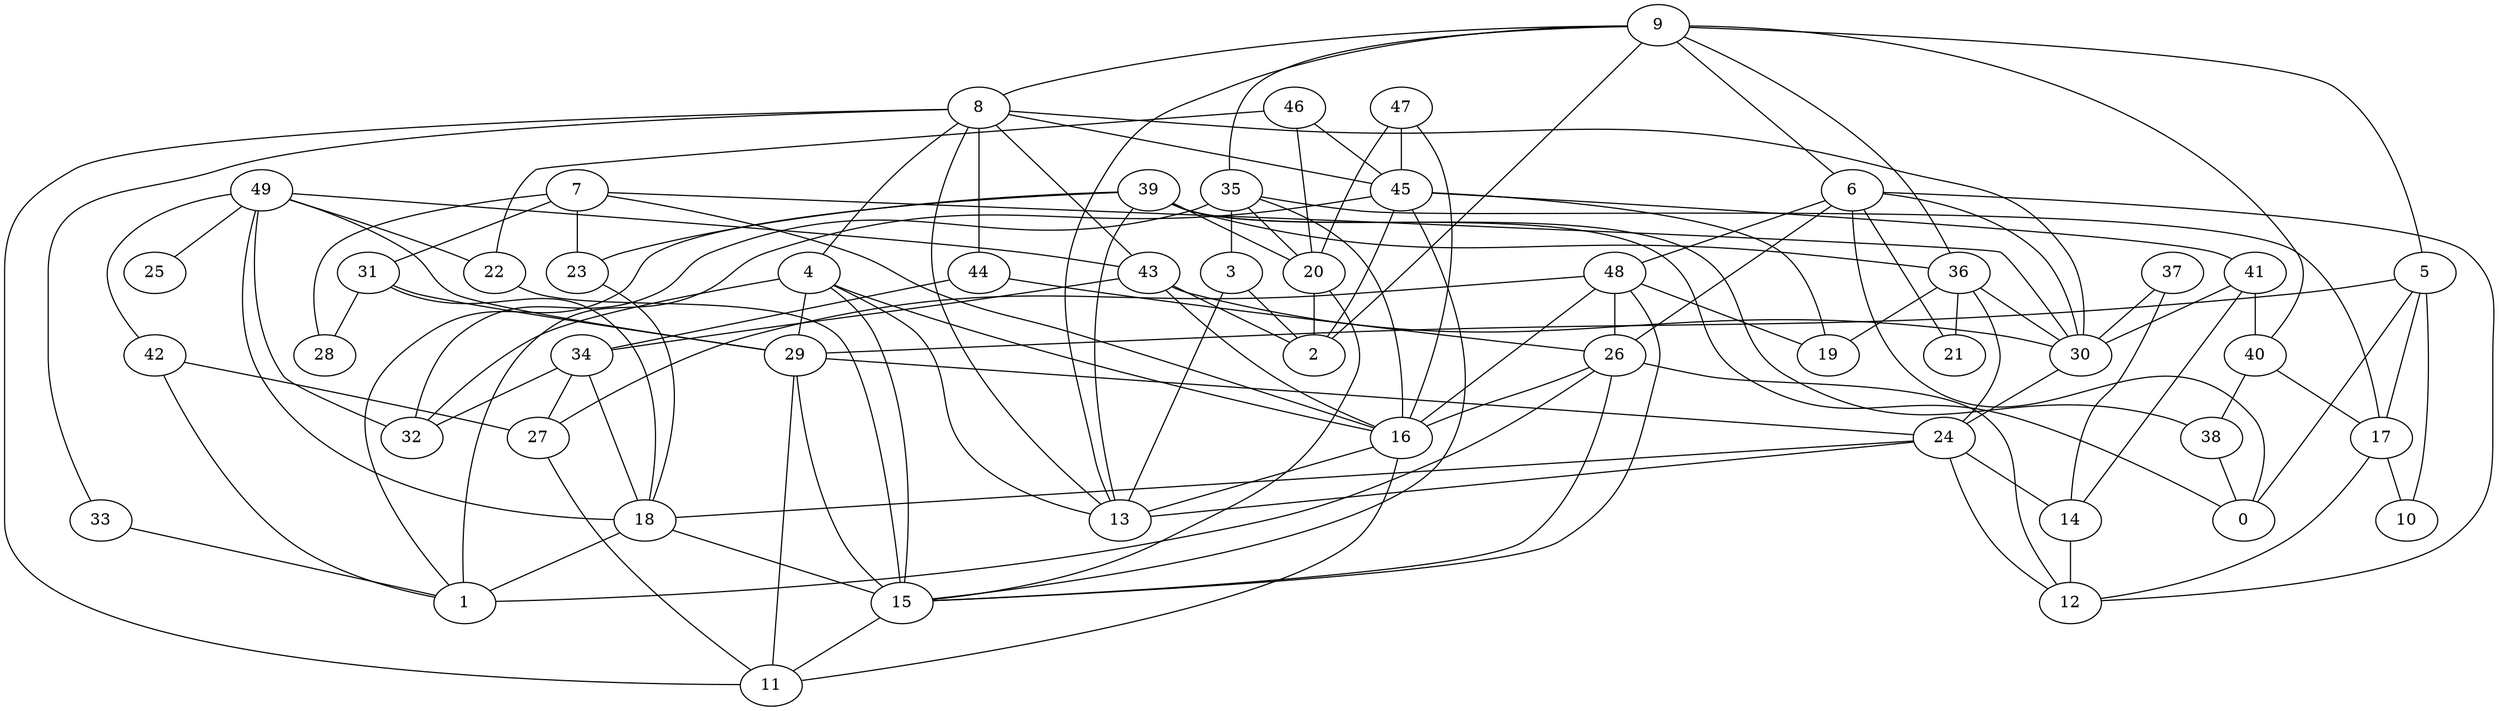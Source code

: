 digraph GG_graph {

subgraph G_graph {
edge [color = black]
"43" -> "16" [dir = none]
"46" -> "22" [dir = none]
"48" -> "15" [dir = none]
"47" -> "45" [dir = none]
"26" -> "15" [dir = none]
"9" -> "6" [dir = none]
"5" -> "10" [dir = none]
"5" -> "29" [dir = none]
"8" -> "44" [dir = none]
"8" -> "33" [dir = none]
"37" -> "14" [dir = none]
"22" -> "15" [dir = none]
"18" -> "15" [dir = none]
"36" -> "19" [dir = none]
"36" -> "24" [dir = none]
"4" -> "15" [dir = none]
"31" -> "28" [dir = none]
"31" -> "29" [dir = none]
"29" -> "15" [dir = none]
"29" -> "11" [dir = none]
"29" -> "24" [dir = none]
"24" -> "13" [dir = none]
"24" -> "12" [dir = none]
"24" -> "14" [dir = none]
"49" -> "25" [dir = none]
"49" -> "29" [dir = none]
"42" -> "27" [dir = none]
"42" -> "1" [dir = none]
"41" -> "40" [dir = none]
"41" -> "14" [dir = none]
"35" -> "20" [dir = none]
"35" -> "17" [dir = none]
"39" -> "38" [dir = none]
"39" -> "1" [dir = none]
"34" -> "32" [dir = none]
"34" -> "18" [dir = none]
"17" -> "12" [dir = none]
"7" -> "16" [dir = none]
"7" -> "30" [dir = none]
"38" -> "0" [dir = none]
"3" -> "2" [dir = none]
"30" -> "24" [dir = none]
"45" -> "2" [dir = none]
"45" -> "1" [dir = none]
"45" -> "15" [dir = none]
"6" -> "21" [dir = none]
"6" -> "30" [dir = none]
"33" -> "1" [dir = none]
"23" -> "18" [dir = none]
"9" -> "13" [dir = none]
"16" -> "13" [dir = none]
"39" -> "0" [dir = none]
"35" -> "16" [dir = none]
"43" -> "34" [dir = none]
"16" -> "11" [dir = none]
"48" -> "19" [dir = none]
"20" -> "2" [dir = none]
"9" -> "5" [dir = none]
"40" -> "38" [dir = none]
"49" -> "22" [dir = none]
"7" -> "23" [dir = none]
"7" -> "31" [dir = none]
"6" -> "48" [dir = none]
"35" -> "3" [dir = none]
"17" -> "10" [dir = none]
"8" -> "11" [dir = none]
"44" -> "26" [dir = none]
"37" -> "30" [dir = none]
"47" -> "16" [dir = none]
"49" -> "42" [dir = none]
"49" -> "32" [dir = none]
"7" -> "28" [dir = none]
"36" -> "30" [dir = none]
"27" -> "11" [dir = none]
"43" -> "30" [dir = none]
"48" -> "27" [dir = none]
"8" -> "13" [dir = none]
"36" -> "21" [dir = none]
"5" -> "17" [dir = none]
"35" -> "32" [dir = none]
"26" -> "12" [dir = none]
"49" -> "18" [dir = none]
"8" -> "4" [dir = none]
"39" -> "20" [dir = none]
"39" -> "23" [dir = none]
"9" -> "40" [dir = none]
"9" -> "2" [dir = none]
"14" -> "12" [dir = none]
"40" -> "17" [dir = none]
"5" -> "0" [dir = none]
"24" -> "18" [dir = none]
"9" -> "8" [dir = none]
"4" -> "16" [dir = none]
"20" -> "15" [dir = none]
"6" -> "12" [dir = none]
"47" -> "20" [dir = none]
"6" -> "26" [dir = none]
"41" -> "30" [dir = none]
"4" -> "13" [dir = none]
"46" -> "20" [dir = none]
"15" -> "11" [dir = none]
"4" -> "29" [dir = none]
"8" -> "30" [dir = none]
"3" -> "13" [dir = none]
"48" -> "26" [dir = none]
"45" -> "41" [dir = none]
"39" -> "13" [dir = none]
"8" -> "43" [dir = none]
"45" -> "19" [dir = none]
"44" -> "34" [dir = none]
"9" -> "35" [dir = none]
"6" -> "0" [dir = none]
"26" -> "1" [dir = none]
"26" -> "16" [dir = none]
"46" -> "45" [dir = none]
"4" -> "32" [dir = none]
"48" -> "16" [dir = none]
"31" -> "18" [dir = none]
"8" -> "45" [dir = none]
"34" -> "27" [dir = none]
"39" -> "36" [dir = none]
"18" -> "1" [dir = none]
"9" -> "36" [dir = none]
"43" -> "2" [dir = none]
"49" -> "43" [dir = none]
}

}
